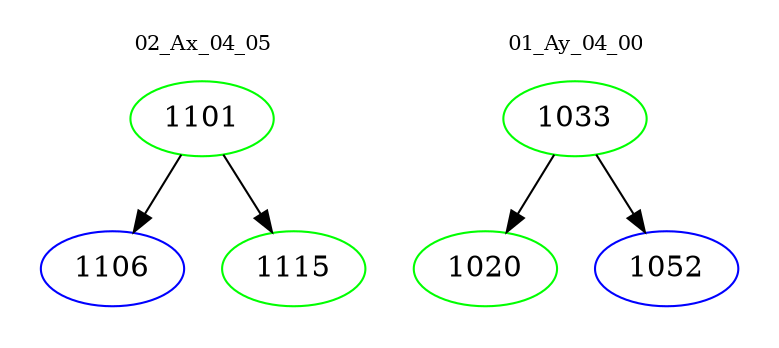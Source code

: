 digraph{
subgraph cluster_0 {
color = white
label = "02_Ax_04_05";
fontsize=10;
T0_1101 [label="1101", color="green"]
T0_1101 -> T0_1106 [color="black"]
T0_1106 [label="1106", color="blue"]
T0_1101 -> T0_1115 [color="black"]
T0_1115 [label="1115", color="green"]
}
subgraph cluster_1 {
color = white
label = "01_Ay_04_00";
fontsize=10;
T1_1033 [label="1033", color="green"]
T1_1033 -> T1_1020 [color="black"]
T1_1020 [label="1020", color="green"]
T1_1033 -> T1_1052 [color="black"]
T1_1052 [label="1052", color="blue"]
}
}
